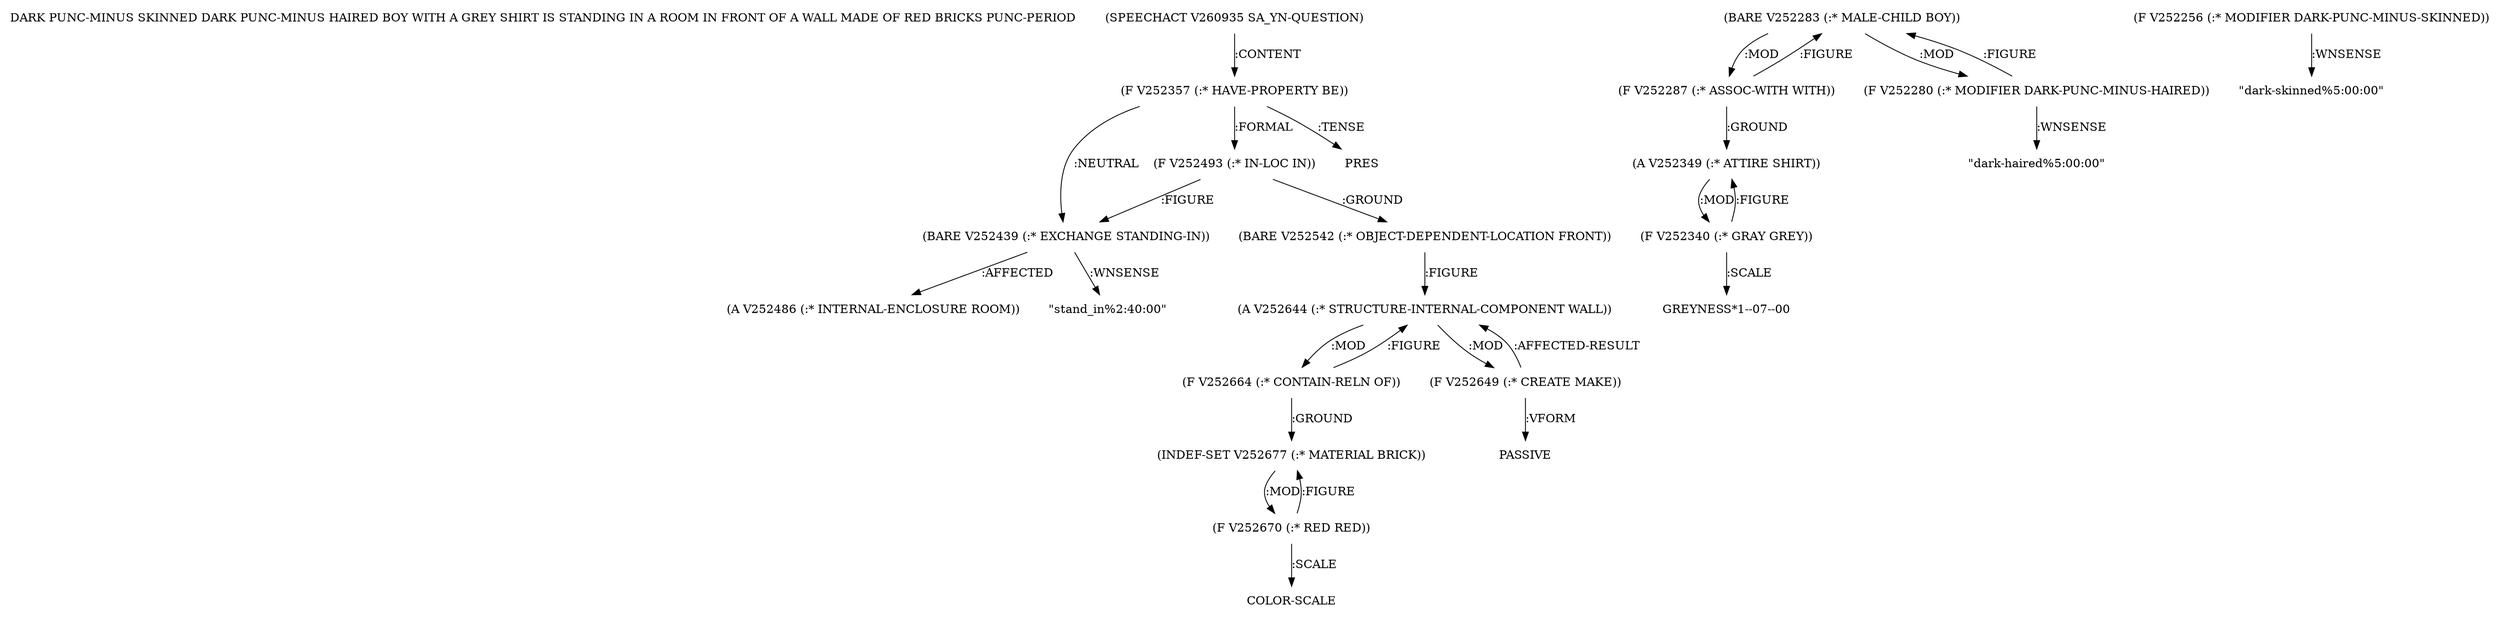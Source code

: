 digraph Terms {
  node [shape=none]
  "DARK PUNC-MINUS SKINNED DARK PUNC-MINUS HAIRED BOY WITH A GREY SHIRT IS STANDING IN A ROOM IN FRONT OF A WALL MADE OF RED BRICKS PUNC-PERIOD"
  "V260935" [label="(SPEECHACT V260935 SA_YN-QUESTION)"]
  "V260935" -> "V252357" [label=":CONTENT"]
  "V252357" [label="(F V252357 (:* HAVE-PROPERTY BE))"]
  "V252357" -> "V252439" [label=":NEUTRAL"]
  "V252357" -> "V252493" [label=":FORMAL"]
  "V252357" -> "NT262451" [label=":TENSE"]
  "NT262451" [label="PRES"]
  "V252439" [label="(BARE V252439 (:* EXCHANGE STANDING-IN))"]
  "V252439" -> "V252486" [label=":AFFECTED"]
  "V252439" -> "NT262452" [label=":WNSENSE"]
  "NT262452" [label="\"stand_in%2:40:00\""]
  "V252486" [label="(A V252486 (:* INTERNAL-ENCLOSURE ROOM))"]
  "V252493" [label="(F V252493 (:* IN-LOC IN))"]
  "V252493" -> "V252542" [label=":GROUND"]
  "V252493" -> "V252439" [label=":FIGURE"]
  "V252542" [label="(BARE V252542 (:* OBJECT-DEPENDENT-LOCATION FRONT))"]
  "V252542" -> "V252644" [label=":FIGURE"]
  "V252644" [label="(A V252644 (:* STRUCTURE-INTERNAL-COMPONENT WALL))"]
  "V252644" -> "V252664" [label=":MOD"]
  "V252644" -> "V252649" [label=":MOD"]
  "V252649" [label="(F V252649 (:* CREATE MAKE))"]
  "V252649" -> "V252644" [label=":AFFECTED-RESULT"]
  "V252649" -> "NT262453" [label=":VFORM"]
  "NT262453" [label="PASSIVE"]
  "V252664" [label="(F V252664 (:* CONTAIN-RELN OF))"]
  "V252664" -> "V252677" [label=":GROUND"]
  "V252664" -> "V252644" [label=":FIGURE"]
  "V252677" [label="(INDEF-SET V252677 (:* MATERIAL BRICK))"]
  "V252677" -> "V252670" [label=":MOD"]
  "V252670" [label="(F V252670 (:* RED RED))"]
  "V252670" -> "V252677" [label=":FIGURE"]
  "V252670" -> "NT262454" [label=":SCALE"]
  "NT262454" [label="COLOR-SCALE"]
  "V252283" [label="(BARE V252283 (:* MALE-CHILD BOY))"]
  "V252283" -> "V252287" [label=":MOD"]
  "V252283" -> "V252280" [label=":MOD"]
  "V252280" [label="(F V252280 (:* MODIFIER DARK-PUNC-MINUS-HAIRED))"]
  "V252280" -> "V252283" [label=":FIGURE"]
  "V252280" -> "NT262455" [label=":WNSENSE"]
  "NT262455" [label="\"dark-haired%5:00:00\""]
  "V252287" [label="(F V252287 (:* ASSOC-WITH WITH))"]
  "V252287" -> "V252349" [label=":GROUND"]
  "V252287" -> "V252283" [label=":FIGURE"]
  "V252349" [label="(A V252349 (:* ATTIRE SHIRT))"]
  "V252349" -> "V252340" [label=":MOD"]
  "V252340" [label="(F V252340 (:* GRAY GREY))"]
  "V252340" -> "V252349" [label=":FIGURE"]
  "V252340" -> "NT262456" [label=":SCALE"]
  "NT262456" [label="GREYNESS*1--07--00"]
  "V252256" [label="(F V252256 (:* MODIFIER DARK-PUNC-MINUS-SKINNED))"]
  "V252256" -> "NT262457" [label=":WNSENSE"]
  "NT262457" [label="\"dark-skinned%5:00:00\""]
}
